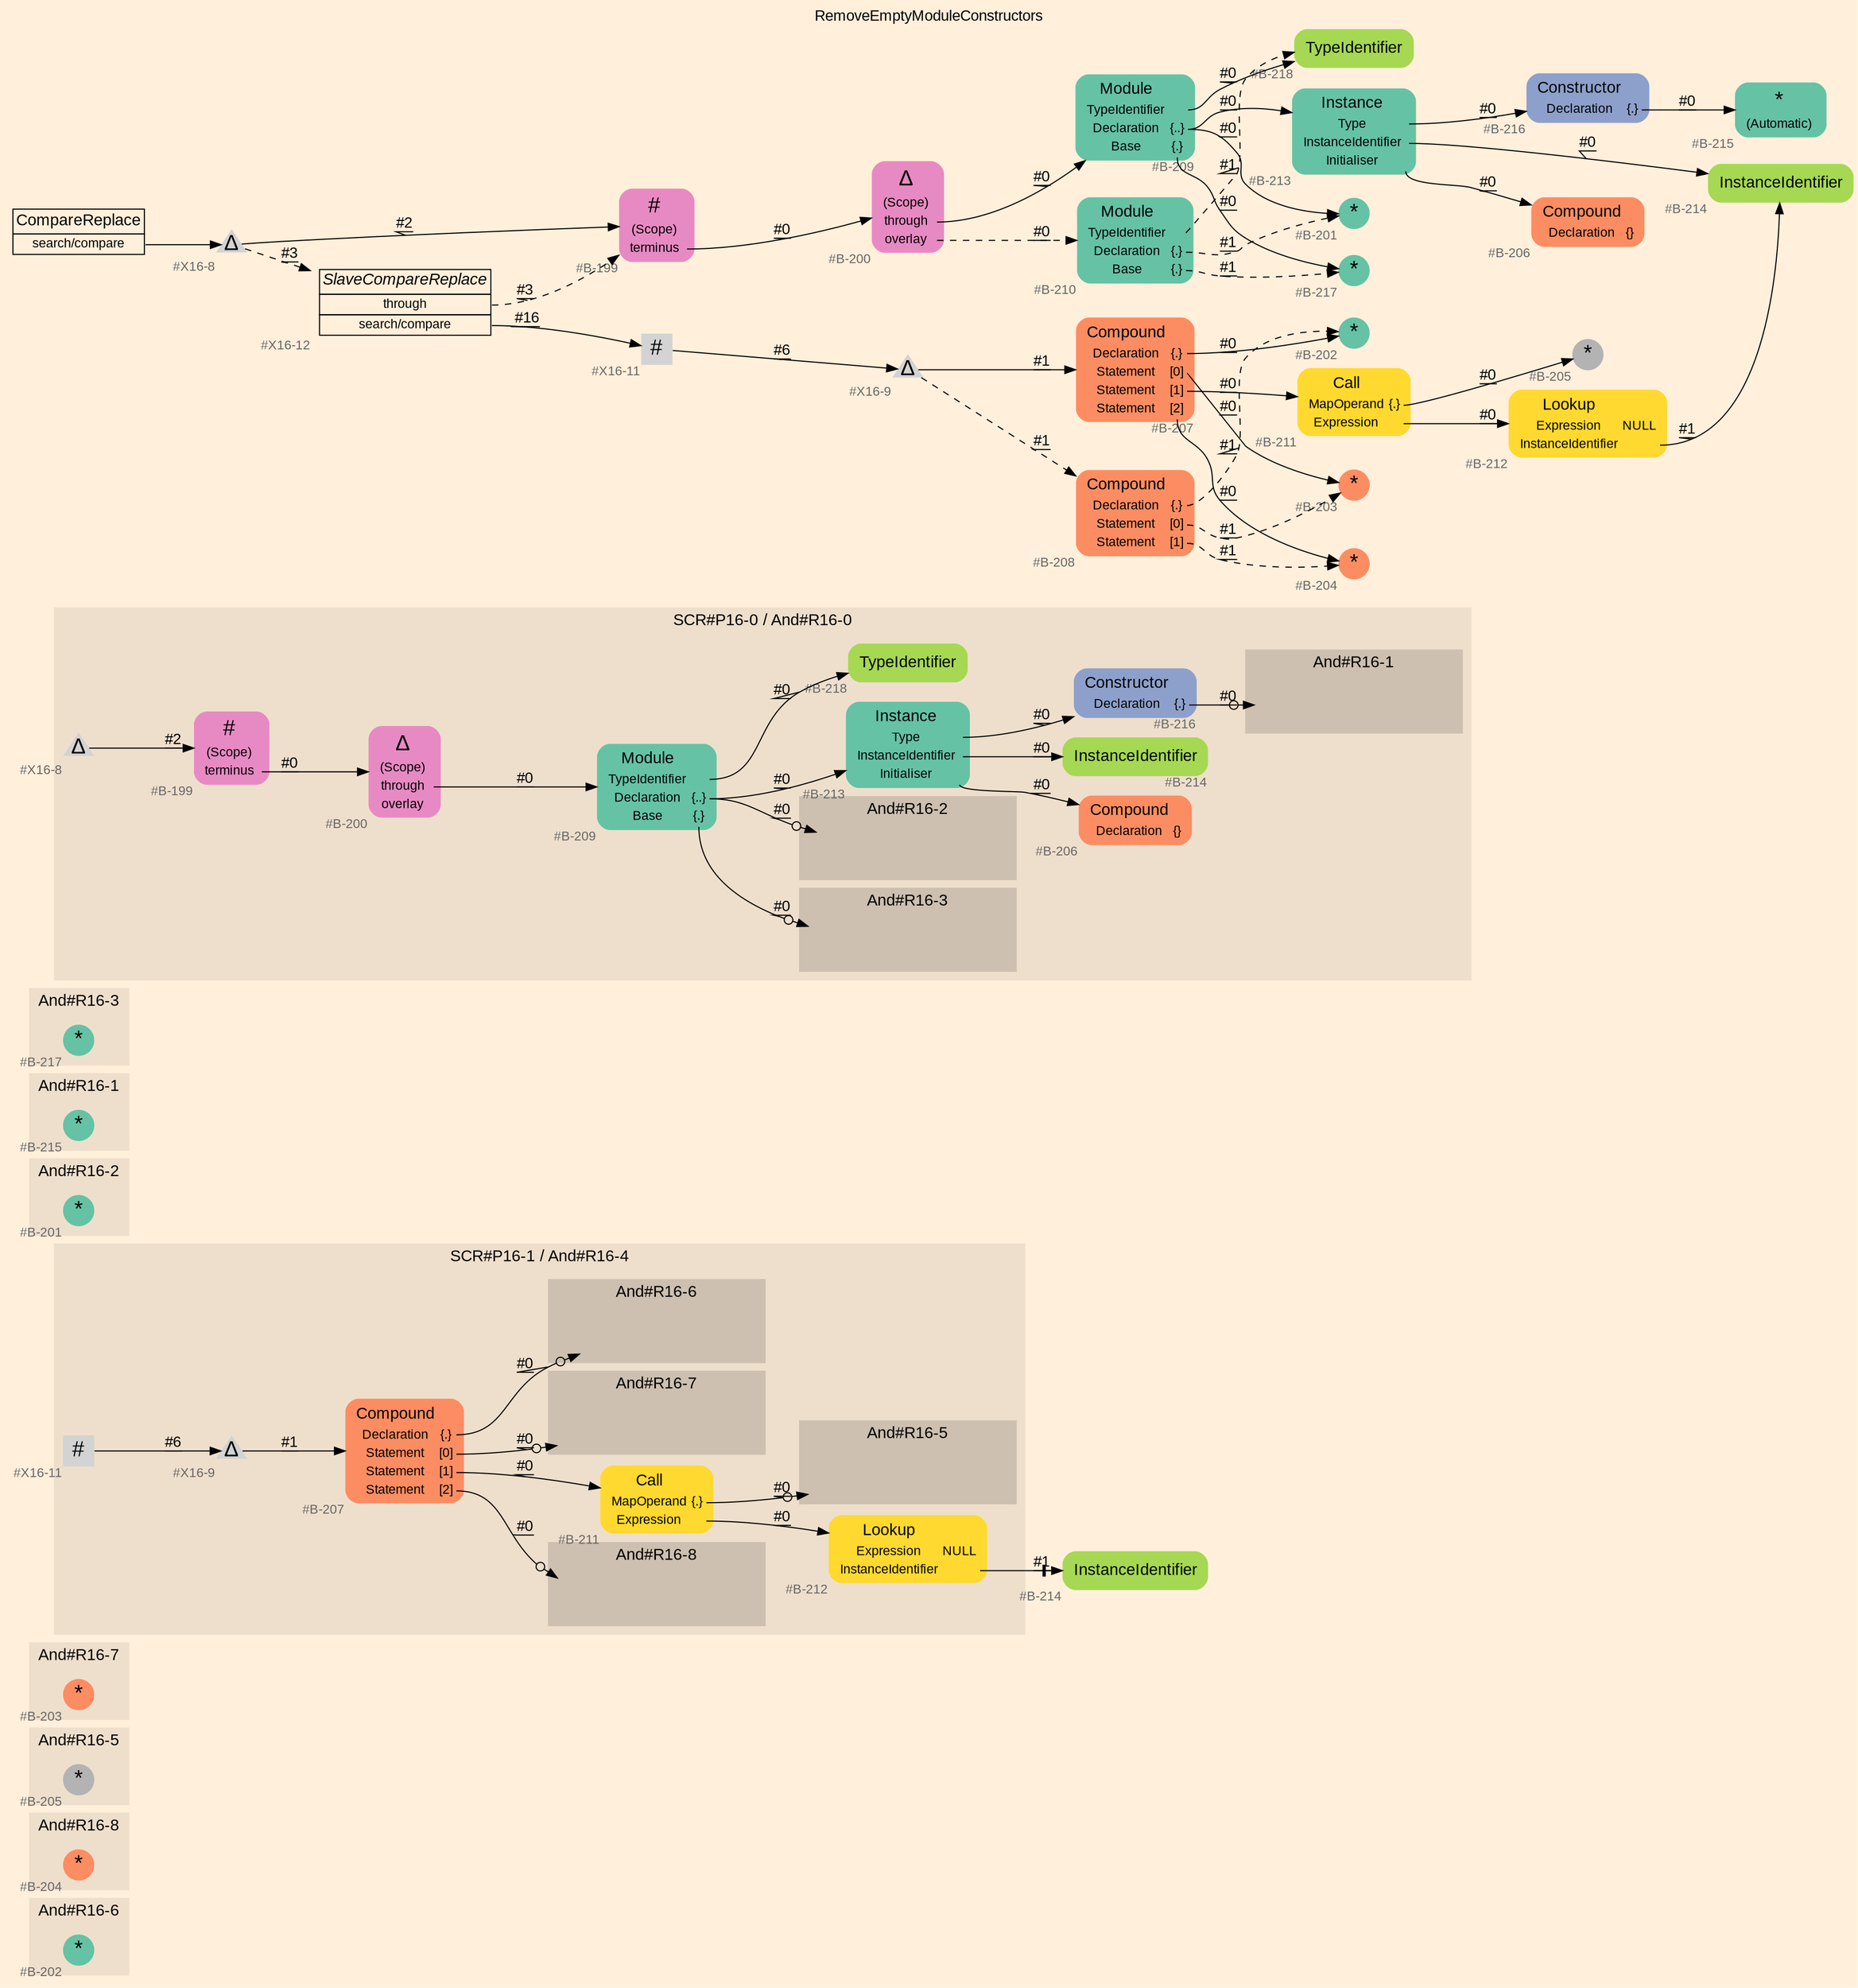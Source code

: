 digraph "RemoveEmptyModuleConstructors" {
label = "RemoveEmptyModuleConstructors"
labelloc = t
graph [
    rankdir = "LR"
    ranksep = 0.3
    bgcolor = antiquewhite1
    color = black
    fontcolor = black
    fontname = "Arial"
];
node [
    fontname = "Arial"
];
edge [
    fontname = "Arial"
];

// -------------------- figure And#R16-6 --------------------
// -------- region And#R16-6 ----------
subgraph "clusterAnd#R16-6" {
    label = "And#R16-6"
    style = "filled"
    color = antiquewhite2
    fontsize = "15"
    // -------- block And#R16-6/#B-202 ----------
    "And#R16-6/#B-202" [
        fillcolor = "/set28/1"
        xlabel = "#B-202"
        fontsize = "12"
        fontcolor = grey40
        shape = "circle"
        label = <<FONT COLOR="black" POINT-SIZE="20">*</FONT>>
        style = "filled"
        penwidth = 0.0
        fixedsize = true
        width = 0.4
        height = 0.4
    ];
    
}


// -------------------- figure And#R16-8 --------------------
// -------- region And#R16-8 ----------
subgraph "clusterAnd#R16-8" {
    label = "And#R16-8"
    style = "filled"
    color = antiquewhite2
    fontsize = "15"
    // -------- block And#R16-8/#B-204 ----------
    "And#R16-8/#B-204" [
        fillcolor = "/set28/2"
        xlabel = "#B-204"
        fontsize = "12"
        fontcolor = grey40
        shape = "circle"
        label = <<FONT COLOR="black" POINT-SIZE="20">*</FONT>>
        style = "filled"
        penwidth = 0.0
        fixedsize = true
        width = 0.4
        height = 0.4
    ];
    
}


// -------------------- figure And#R16-5 --------------------
// -------- region And#R16-5 ----------
subgraph "clusterAnd#R16-5" {
    label = "And#R16-5"
    style = "filled"
    color = antiquewhite2
    fontsize = "15"
    // -------- block And#R16-5/#B-205 ----------
    "And#R16-5/#B-205" [
        fillcolor = "/set28/8"
        xlabel = "#B-205"
        fontsize = "12"
        fontcolor = grey40
        shape = "circle"
        label = <<FONT COLOR="black" POINT-SIZE="20">*</FONT>>
        style = "filled"
        penwidth = 0.0
        fixedsize = true
        width = 0.4
        height = 0.4
    ];
    
}


// -------------------- figure And#R16-7 --------------------
// -------- region And#R16-7 ----------
subgraph "clusterAnd#R16-7" {
    label = "And#R16-7"
    style = "filled"
    color = antiquewhite2
    fontsize = "15"
    // -------- block And#R16-7/#B-203 ----------
    "And#R16-7/#B-203" [
        fillcolor = "/set28/2"
        xlabel = "#B-203"
        fontsize = "12"
        fontcolor = grey40
        shape = "circle"
        label = <<FONT COLOR="black" POINT-SIZE="20">*</FONT>>
        style = "filled"
        penwidth = 0.0
        fixedsize = true
        width = 0.4
        height = 0.4
    ];
    
}


// -------------------- figure And#R16-4 --------------------
// -------- region And#R16-4 ----------
subgraph "clusterAnd#R16-4" {
    label = "SCR#P16-1 / And#R16-4"
    style = "filled"
    color = antiquewhite2
    fontsize = "15"
    // -------- block And#R16-4/#B-212 ----------
    "And#R16-4/#B-212" [
        fillcolor = "/set28/6"
        xlabel = "#B-212"
        fontsize = "12"
        fontcolor = grey40
        shape = "plaintext"
        label = <<TABLE BORDER="0" CELLBORDER="0" CELLSPACING="0">
         <TR><TD><FONT COLOR="black" POINT-SIZE="15">Lookup</FONT></TD></TR>
         <TR><TD><FONT COLOR="black" POINT-SIZE="12">Expression</FONT></TD><TD PORT="port0"><FONT COLOR="black" POINT-SIZE="12">NULL</FONT></TD></TR>
         <TR><TD><FONT COLOR="black" POINT-SIZE="12">InstanceIdentifier</FONT></TD><TD PORT="port1"></TD></TR>
        </TABLE>>
        style = "rounded,filled"
    ];
    
    // -------- block And#R16-4/#X16-11 ----------
    "And#R16-4/#X16-11" [
        xlabel = "#X16-11"
        fontsize = "12"
        fontcolor = grey40
        shape = "square"
        label = <<FONT COLOR="black" POINT-SIZE="20">#</FONT>>
        style = "filled"
        penwidth = 0.0
        fixedsize = true
        width = 0.4
        height = 0.4
    ];
    
    // -------- block And#R16-4/#X16-9 ----------
    "And#R16-4/#X16-9" [
        xlabel = "#X16-9"
        fontsize = "12"
        fontcolor = grey40
        shape = "triangle"
        label = <<FONT COLOR="black" POINT-SIZE="20">Δ</FONT>>
        style = "filled"
        penwidth = 0.0
        fixedsize = true
        width = 0.4
        height = 0.4
    ];
    
    // -------- block And#R16-4/#B-211 ----------
    "And#R16-4/#B-211" [
        fillcolor = "/set28/6"
        xlabel = "#B-211"
        fontsize = "12"
        fontcolor = grey40
        shape = "plaintext"
        label = <<TABLE BORDER="0" CELLBORDER="0" CELLSPACING="0">
         <TR><TD><FONT COLOR="black" POINT-SIZE="15">Call</FONT></TD></TR>
         <TR><TD><FONT COLOR="black" POINT-SIZE="12">MapOperand</FONT></TD><TD PORT="port0"><FONT COLOR="black" POINT-SIZE="12">{.}</FONT></TD></TR>
         <TR><TD><FONT COLOR="black" POINT-SIZE="12">Expression</FONT></TD><TD PORT="port1"></TD></TR>
        </TABLE>>
        style = "rounded,filled"
    ];
    
    // -------- block And#R16-4/#B-207 ----------
    "And#R16-4/#B-207" [
        fillcolor = "/set28/2"
        xlabel = "#B-207"
        fontsize = "12"
        fontcolor = grey40
        shape = "plaintext"
        label = <<TABLE BORDER="0" CELLBORDER="0" CELLSPACING="0">
         <TR><TD><FONT COLOR="black" POINT-SIZE="15">Compound</FONT></TD></TR>
         <TR><TD><FONT COLOR="black" POINT-SIZE="12">Declaration</FONT></TD><TD PORT="port0"><FONT COLOR="black" POINT-SIZE="12">{.}</FONT></TD></TR>
         <TR><TD><FONT COLOR="black" POINT-SIZE="12">Statement</FONT></TD><TD PORT="port1"><FONT COLOR="black" POINT-SIZE="12">[0]</FONT></TD></TR>
         <TR><TD><FONT COLOR="black" POINT-SIZE="12">Statement</FONT></TD><TD PORT="port2"><FONT COLOR="black" POINT-SIZE="12">[1]</FONT></TD></TR>
         <TR><TD><FONT COLOR="black" POINT-SIZE="12">Statement</FONT></TD><TD PORT="port3"><FONT COLOR="black" POINT-SIZE="12">[2]</FONT></TD></TR>
        </TABLE>>
        style = "rounded,filled"
    ];
    
    // -------- region And#R16-4/And#R16-5 ----------
    subgraph "clusterAnd#R16-4/And#R16-5" {
        label = "And#R16-5"
        style = "filled"
        color = antiquewhite3
        fontsize = "15"
        // -------- block And#R16-4/And#R16-5/#B-205 ----------
        "And#R16-4/And#R16-5/#B-205" [
            fillcolor = "/set28/8"
            xlabel = "#B-205"
            fontsize = "12"
            fontcolor = grey40
            shape = "none"
            style = "invisible"
        ];
        
    }
    
    // -------- region And#R16-4/And#R16-6 ----------
    subgraph "clusterAnd#R16-4/And#R16-6" {
        label = "And#R16-6"
        style = "filled"
        color = antiquewhite3
        fontsize = "15"
        // -------- block And#R16-4/And#R16-6/#B-202 ----------
        "And#R16-4/And#R16-6/#B-202" [
            fillcolor = "/set28/1"
            xlabel = "#B-202"
            fontsize = "12"
            fontcolor = grey40
            shape = "none"
            style = "invisible"
        ];
        
    }
    
    // -------- region And#R16-4/And#R16-7 ----------
    subgraph "clusterAnd#R16-4/And#R16-7" {
        label = "And#R16-7"
        style = "filled"
        color = antiquewhite3
        fontsize = "15"
        // -------- block And#R16-4/And#R16-7/#B-203 ----------
        "And#R16-4/And#R16-7/#B-203" [
            fillcolor = "/set28/2"
            xlabel = "#B-203"
            fontsize = "12"
            fontcolor = grey40
            shape = "none"
            style = "invisible"
        ];
        
    }
    
    // -------- region And#R16-4/And#R16-8 ----------
    subgraph "clusterAnd#R16-4/And#R16-8" {
        label = "And#R16-8"
        style = "filled"
        color = antiquewhite3
        fontsize = "15"
        // -------- block And#R16-4/And#R16-8/#B-204 ----------
        "And#R16-4/And#R16-8/#B-204" [
            fillcolor = "/set28/2"
            xlabel = "#B-204"
            fontsize = "12"
            fontcolor = grey40
            shape = "none"
            style = "invisible"
        ];
        
    }
    
}

// -------- block And#R16-4/#B-214 ----------
"And#R16-4/#B-214" [
    fillcolor = "/set28/5"
    xlabel = "#B-214"
    fontsize = "12"
    fontcolor = grey40
    shape = "plaintext"
    label = <<TABLE BORDER="0" CELLBORDER="0" CELLSPACING="0">
     <TR><TD><FONT COLOR="black" POINT-SIZE="15">InstanceIdentifier</FONT></TD></TR>
    </TABLE>>
    style = "rounded,filled"
];

"And#R16-4/#B-212":port1 -> "And#R16-4/#B-214" [
    arrowhead="normalnonetee"
    label = "#1"
    decorate = true
    color = black
    fontcolor = black
];

"And#R16-4/#X16-11" -> "And#R16-4/#X16-9" [
    label = "#6"
    decorate = true
    color = black
    fontcolor = black
];

"And#R16-4/#X16-9" -> "And#R16-4/#B-207" [
    label = "#1"
    decorate = true
    color = black
    fontcolor = black
];

"And#R16-4/#B-211":port0 -> "And#R16-4/And#R16-5/#B-205" [
    arrowhead="normalnoneodot"
    label = "#0"
    decorate = true
    color = black
    fontcolor = black
];

"And#R16-4/#B-211":port1 -> "And#R16-4/#B-212" [
    label = "#0"
    decorate = true
    color = black
    fontcolor = black
];

"And#R16-4/#B-207":port0 -> "And#R16-4/And#R16-6/#B-202" [
    arrowhead="normalnoneodot"
    label = "#0"
    decorate = true
    color = black
    fontcolor = black
];

"And#R16-4/#B-207":port1 -> "And#R16-4/And#R16-7/#B-203" [
    arrowhead="normalnoneodot"
    label = "#0"
    decorate = true
    color = black
    fontcolor = black
];

"And#R16-4/#B-207":port2 -> "And#R16-4/#B-211" [
    label = "#0"
    decorate = true
    color = black
    fontcolor = black
];

"And#R16-4/#B-207":port3 -> "And#R16-4/And#R16-8/#B-204" [
    arrowhead="normalnoneodot"
    label = "#0"
    decorate = true
    color = black
    fontcolor = black
];


// -------------------- figure And#R16-2 --------------------
// -------- region And#R16-2 ----------
subgraph "clusterAnd#R16-2" {
    label = "And#R16-2"
    style = "filled"
    color = antiquewhite2
    fontsize = "15"
    // -------- block And#R16-2/#B-201 ----------
    "And#R16-2/#B-201" [
        fillcolor = "/set28/1"
        xlabel = "#B-201"
        fontsize = "12"
        fontcolor = grey40
        shape = "circle"
        label = <<FONT COLOR="black" POINT-SIZE="20">*</FONT>>
        style = "filled"
        penwidth = 0.0
        fixedsize = true
        width = 0.4
        height = 0.4
    ];
    
}


// -------------------- figure And#R16-1 --------------------
// -------- region And#R16-1 ----------
subgraph "clusterAnd#R16-1" {
    label = "And#R16-1"
    style = "filled"
    color = antiquewhite2
    fontsize = "15"
    // -------- block And#R16-1/#B-215 ----------
    "And#R16-1/#B-215" [
        fillcolor = "/set28/1"
        xlabel = "#B-215"
        fontsize = "12"
        fontcolor = grey40
        shape = "circle"
        label = <<FONT COLOR="black" POINT-SIZE="20">*</FONT>>
        style = "filled"
        penwidth = 0.0
        fixedsize = true
        width = 0.4
        height = 0.4
    ];
    
}


// -------------------- figure And#R16-3 --------------------
// -------- region And#R16-3 ----------
subgraph "clusterAnd#R16-3" {
    label = "And#R16-3"
    style = "filled"
    color = antiquewhite2
    fontsize = "15"
    // -------- block And#R16-3/#B-217 ----------
    "And#R16-3/#B-217" [
        fillcolor = "/set28/1"
        xlabel = "#B-217"
        fontsize = "12"
        fontcolor = grey40
        shape = "circle"
        label = <<FONT COLOR="black" POINT-SIZE="20">*</FONT>>
        style = "filled"
        penwidth = 0.0
        fixedsize = true
        width = 0.4
        height = 0.4
    ];
    
}


// -------------------- figure And#R16-0 --------------------
// -------- region And#R16-0 ----------
subgraph "clusterAnd#R16-0" {
    label = "SCR#P16-0 / And#R16-0"
    style = "filled"
    color = antiquewhite2
    fontsize = "15"
    // -------- block And#R16-0/#B-214 ----------
    "And#R16-0/#B-214" [
        fillcolor = "/set28/5"
        xlabel = "#B-214"
        fontsize = "12"
        fontcolor = grey40
        shape = "plaintext"
        label = <<TABLE BORDER="0" CELLBORDER="0" CELLSPACING="0">
         <TR><TD><FONT COLOR="black" POINT-SIZE="15">InstanceIdentifier</FONT></TD></TR>
        </TABLE>>
        style = "rounded,filled"
    ];
    
    // -------- block And#R16-0/#B-213 ----------
    "And#R16-0/#B-213" [
        fillcolor = "/set28/1"
        xlabel = "#B-213"
        fontsize = "12"
        fontcolor = grey40
        shape = "plaintext"
        label = <<TABLE BORDER="0" CELLBORDER="0" CELLSPACING="0">
         <TR><TD><FONT COLOR="black" POINT-SIZE="15">Instance</FONT></TD></TR>
         <TR><TD><FONT COLOR="black" POINT-SIZE="12">Type</FONT></TD><TD PORT="port0"></TD></TR>
         <TR><TD><FONT COLOR="black" POINT-SIZE="12">InstanceIdentifier</FONT></TD><TD PORT="port1"></TD></TR>
         <TR><TD><FONT COLOR="black" POINT-SIZE="12">Initialiser</FONT></TD><TD PORT="port2"></TD></TR>
        </TABLE>>
        style = "rounded,filled"
    ];
    
    // -------- block And#R16-0/#B-199 ----------
    "And#R16-0/#B-199" [
        fillcolor = "/set28/4"
        xlabel = "#B-199"
        fontsize = "12"
        fontcolor = grey40
        shape = "plaintext"
        label = <<TABLE BORDER="0" CELLBORDER="0" CELLSPACING="0">
         <TR><TD><FONT COLOR="black" POINT-SIZE="20">#</FONT></TD></TR>
         <TR><TD><FONT COLOR="black" POINT-SIZE="12">(Scope)</FONT></TD><TD PORT="port0"></TD></TR>
         <TR><TD><FONT COLOR="black" POINT-SIZE="12">terminus</FONT></TD><TD PORT="port1"></TD></TR>
        </TABLE>>
        style = "rounded,filled"
    ];
    
    // -------- block And#R16-0/#B-206 ----------
    "And#R16-0/#B-206" [
        fillcolor = "/set28/2"
        xlabel = "#B-206"
        fontsize = "12"
        fontcolor = grey40
        shape = "plaintext"
        label = <<TABLE BORDER="0" CELLBORDER="0" CELLSPACING="0">
         <TR><TD><FONT COLOR="black" POINT-SIZE="15">Compound</FONT></TD></TR>
         <TR><TD><FONT COLOR="black" POINT-SIZE="12">Declaration</FONT></TD><TD PORT="port0"><FONT COLOR="black" POINT-SIZE="12">{}</FONT></TD></TR>
        </TABLE>>
        style = "rounded,filled"
    ];
    
    // -------- block And#R16-0/#X16-8 ----------
    "And#R16-0/#X16-8" [
        xlabel = "#X16-8"
        fontsize = "12"
        fontcolor = grey40
        shape = "triangle"
        label = <<FONT COLOR="black" POINT-SIZE="20">Δ</FONT>>
        style = "filled"
        penwidth = 0.0
        fixedsize = true
        width = 0.4
        height = 0.4
    ];
    
    // -------- block And#R16-0/#B-216 ----------
    "And#R16-0/#B-216" [
        fillcolor = "/set28/3"
        xlabel = "#B-216"
        fontsize = "12"
        fontcolor = grey40
        shape = "plaintext"
        label = <<TABLE BORDER="0" CELLBORDER="0" CELLSPACING="0">
         <TR><TD><FONT COLOR="black" POINT-SIZE="15">Constructor</FONT></TD></TR>
         <TR><TD><FONT COLOR="black" POINT-SIZE="12">Declaration</FONT></TD><TD PORT="port0"><FONT COLOR="black" POINT-SIZE="12">{.}</FONT></TD></TR>
        </TABLE>>
        style = "rounded,filled"
    ];
    
    // -------- block And#R16-0/#B-218 ----------
    "And#R16-0/#B-218" [
        fillcolor = "/set28/5"
        xlabel = "#B-218"
        fontsize = "12"
        fontcolor = grey40
        shape = "plaintext"
        label = <<TABLE BORDER="0" CELLBORDER="0" CELLSPACING="0">
         <TR><TD><FONT COLOR="black" POINT-SIZE="15">TypeIdentifier</FONT></TD></TR>
        </TABLE>>
        style = "rounded,filled"
    ];
    
    // -------- block And#R16-0/#B-209 ----------
    "And#R16-0/#B-209" [
        fillcolor = "/set28/1"
        xlabel = "#B-209"
        fontsize = "12"
        fontcolor = grey40
        shape = "plaintext"
        label = <<TABLE BORDER="0" CELLBORDER="0" CELLSPACING="0">
         <TR><TD><FONT COLOR="black" POINT-SIZE="15">Module</FONT></TD></TR>
         <TR><TD><FONT COLOR="black" POINT-SIZE="12">TypeIdentifier</FONT></TD><TD PORT="port0"></TD></TR>
         <TR><TD><FONT COLOR="black" POINT-SIZE="12">Declaration</FONT></TD><TD PORT="port1"><FONT COLOR="black" POINT-SIZE="12">{..}</FONT></TD></TR>
         <TR><TD><FONT COLOR="black" POINT-SIZE="12">Base</FONT></TD><TD PORT="port2"><FONT COLOR="black" POINT-SIZE="12">{.}</FONT></TD></TR>
        </TABLE>>
        style = "rounded,filled"
    ];
    
    // -------- block And#R16-0/#B-200 ----------
    "And#R16-0/#B-200" [
        fillcolor = "/set28/4"
        xlabel = "#B-200"
        fontsize = "12"
        fontcolor = grey40
        shape = "plaintext"
        label = <<TABLE BORDER="0" CELLBORDER="0" CELLSPACING="0">
         <TR><TD><FONT COLOR="black" POINT-SIZE="20">Δ</FONT></TD></TR>
         <TR><TD><FONT COLOR="black" POINT-SIZE="12">(Scope)</FONT></TD><TD PORT="port0"></TD></TR>
         <TR><TD><FONT COLOR="black" POINT-SIZE="12">through</FONT></TD><TD PORT="port1"></TD></TR>
         <TR><TD><FONT COLOR="black" POINT-SIZE="12">overlay</FONT></TD><TD PORT="port2"></TD></TR>
        </TABLE>>
        style = "rounded,filled"
    ];
    
    // -------- region And#R16-0/And#R16-1 ----------
    subgraph "clusterAnd#R16-0/And#R16-1" {
        label = "And#R16-1"
        style = "filled"
        color = antiquewhite3
        fontsize = "15"
        // -------- block And#R16-0/And#R16-1/#B-215 ----------
        "And#R16-0/And#R16-1/#B-215" [
            fillcolor = "/set28/1"
            xlabel = "#B-215"
            fontsize = "12"
            fontcolor = grey40
            shape = "none"
            style = "invisible"
        ];
        
    }
    
    // -------- region And#R16-0/And#R16-2 ----------
    subgraph "clusterAnd#R16-0/And#R16-2" {
        label = "And#R16-2"
        style = "filled"
        color = antiquewhite3
        fontsize = "15"
        // -------- block And#R16-0/And#R16-2/#B-201 ----------
        "And#R16-0/And#R16-2/#B-201" [
            fillcolor = "/set28/1"
            xlabel = "#B-201"
            fontsize = "12"
            fontcolor = grey40
            shape = "none"
            style = "invisible"
        ];
        
    }
    
    // -------- region And#R16-0/And#R16-3 ----------
    subgraph "clusterAnd#R16-0/And#R16-3" {
        label = "And#R16-3"
        style = "filled"
        color = antiquewhite3
        fontsize = "15"
        // -------- block And#R16-0/And#R16-3/#B-217 ----------
        "And#R16-0/And#R16-3/#B-217" [
            fillcolor = "/set28/1"
            xlabel = "#B-217"
            fontsize = "12"
            fontcolor = grey40
            shape = "none"
            style = "invisible"
        ];
        
    }
    
}

"And#R16-0/#B-213":port0 -> "And#R16-0/#B-216" [
    label = "#0"
    decorate = true
    color = black
    fontcolor = black
];

"And#R16-0/#B-213":port1 -> "And#R16-0/#B-214" [
    label = "#0"
    decorate = true
    color = black
    fontcolor = black
];

"And#R16-0/#B-213":port2 -> "And#R16-0/#B-206" [
    label = "#0"
    decorate = true
    color = black
    fontcolor = black
];

"And#R16-0/#B-199":port1 -> "And#R16-0/#B-200" [
    label = "#0"
    decorate = true
    color = black
    fontcolor = black
];

"And#R16-0/#X16-8" -> "And#R16-0/#B-199" [
    label = "#2"
    decorate = true
    color = black
    fontcolor = black
];

"And#R16-0/#B-216":port0 -> "And#R16-0/And#R16-1/#B-215" [
    arrowhead="normalnoneodot"
    label = "#0"
    decorate = true
    color = black
    fontcolor = black
];

"And#R16-0/#B-209":port0 -> "And#R16-0/#B-218" [
    label = "#0"
    decorate = true
    color = black
    fontcolor = black
];

"And#R16-0/#B-209":port1 -> "And#R16-0/#B-213" [
    label = "#0"
    decorate = true
    color = black
    fontcolor = black
];

"And#R16-0/#B-209":port1 -> "And#R16-0/And#R16-2/#B-201" [
    arrowhead="normalnoneodot"
    label = "#0"
    decorate = true
    color = black
    fontcolor = black
];

"And#R16-0/#B-209":port2 -> "And#R16-0/And#R16-3/#B-217" [
    arrowhead="normalnoneodot"
    label = "#0"
    decorate = true
    color = black
    fontcolor = black
];

"And#R16-0/#B-200":port1 -> "And#R16-0/#B-209" [
    label = "#0"
    decorate = true
    color = black
    fontcolor = black
];


// -------------------- transformation figure --------------------
// -------- block CR#X16-10 ----------
"CR#X16-10" [
    fillcolor = antiquewhite1
    fontsize = "12"
    fontcolor = grey40
    shape = "plaintext"
    label = <<TABLE BORDER="0" CELLBORDER="1" CELLSPACING="0">
     <TR><TD><FONT COLOR="black" POINT-SIZE="15">CompareReplace</FONT></TD></TR>
     <TR><TD PORT="port0"><FONT COLOR="black" POINT-SIZE="12">search/compare</FONT></TD></TR>
    </TABLE>>
    style = "filled"
    color = black
];

// -------- block #X16-8 ----------
"#X16-8" [
    xlabel = "#X16-8"
    fontsize = "12"
    fontcolor = grey40
    shape = "triangle"
    label = <<FONT COLOR="black" POINT-SIZE="20">Δ</FONT>>
    style = "filled"
    penwidth = 0.0
    fixedsize = true
    width = 0.4
    height = 0.4
];

// -------- block #B-199 ----------
"#B-199" [
    fillcolor = "/set28/4"
    xlabel = "#B-199"
    fontsize = "12"
    fontcolor = grey40
    shape = "plaintext"
    label = <<TABLE BORDER="0" CELLBORDER="0" CELLSPACING="0">
     <TR><TD><FONT COLOR="black" POINT-SIZE="20">#</FONT></TD></TR>
     <TR><TD><FONT COLOR="black" POINT-SIZE="12">(Scope)</FONT></TD><TD PORT="port0"></TD></TR>
     <TR><TD><FONT COLOR="black" POINT-SIZE="12">terminus</FONT></TD><TD PORT="port1"></TD></TR>
    </TABLE>>
    style = "rounded,filled"
];

// -------- block #B-200 ----------
"#B-200" [
    fillcolor = "/set28/4"
    xlabel = "#B-200"
    fontsize = "12"
    fontcolor = grey40
    shape = "plaintext"
    label = <<TABLE BORDER="0" CELLBORDER="0" CELLSPACING="0">
     <TR><TD><FONT COLOR="black" POINT-SIZE="20">Δ</FONT></TD></TR>
     <TR><TD><FONT COLOR="black" POINT-SIZE="12">(Scope)</FONT></TD><TD PORT="port0"></TD></TR>
     <TR><TD><FONT COLOR="black" POINT-SIZE="12">through</FONT></TD><TD PORT="port1"></TD></TR>
     <TR><TD><FONT COLOR="black" POINT-SIZE="12">overlay</FONT></TD><TD PORT="port2"></TD></TR>
    </TABLE>>
    style = "rounded,filled"
];

// -------- block #B-209 ----------
"#B-209" [
    fillcolor = "/set28/1"
    xlabel = "#B-209"
    fontsize = "12"
    fontcolor = grey40
    shape = "plaintext"
    label = <<TABLE BORDER="0" CELLBORDER="0" CELLSPACING="0">
     <TR><TD><FONT COLOR="black" POINT-SIZE="15">Module</FONT></TD></TR>
     <TR><TD><FONT COLOR="black" POINT-SIZE="12">TypeIdentifier</FONT></TD><TD PORT="port0"></TD></TR>
     <TR><TD><FONT COLOR="black" POINT-SIZE="12">Declaration</FONT></TD><TD PORT="port1"><FONT COLOR="black" POINT-SIZE="12">{..}</FONT></TD></TR>
     <TR><TD><FONT COLOR="black" POINT-SIZE="12">Base</FONT></TD><TD PORT="port2"><FONT COLOR="black" POINT-SIZE="12">{.}</FONT></TD></TR>
    </TABLE>>
    style = "rounded,filled"
];

// -------- block #B-218 ----------
"#B-218" [
    fillcolor = "/set28/5"
    xlabel = "#B-218"
    fontsize = "12"
    fontcolor = grey40
    shape = "plaintext"
    label = <<TABLE BORDER="0" CELLBORDER="0" CELLSPACING="0">
     <TR><TD><FONT COLOR="black" POINT-SIZE="15">TypeIdentifier</FONT></TD></TR>
    </TABLE>>
    style = "rounded,filled"
];

// -------- block #B-213 ----------
"#B-213" [
    fillcolor = "/set28/1"
    xlabel = "#B-213"
    fontsize = "12"
    fontcolor = grey40
    shape = "plaintext"
    label = <<TABLE BORDER="0" CELLBORDER="0" CELLSPACING="0">
     <TR><TD><FONT COLOR="black" POINT-SIZE="15">Instance</FONT></TD></TR>
     <TR><TD><FONT COLOR="black" POINT-SIZE="12">Type</FONT></TD><TD PORT="port0"></TD></TR>
     <TR><TD><FONT COLOR="black" POINT-SIZE="12">InstanceIdentifier</FONT></TD><TD PORT="port1"></TD></TR>
     <TR><TD><FONT COLOR="black" POINT-SIZE="12">Initialiser</FONT></TD><TD PORT="port2"></TD></TR>
    </TABLE>>
    style = "rounded,filled"
];

// -------- block #B-216 ----------
"#B-216" [
    fillcolor = "/set28/3"
    xlabel = "#B-216"
    fontsize = "12"
    fontcolor = grey40
    shape = "plaintext"
    label = <<TABLE BORDER="0" CELLBORDER="0" CELLSPACING="0">
     <TR><TD><FONT COLOR="black" POINT-SIZE="15">Constructor</FONT></TD></TR>
     <TR><TD><FONT COLOR="black" POINT-SIZE="12">Declaration</FONT></TD><TD PORT="port0"><FONT COLOR="black" POINT-SIZE="12">{.}</FONT></TD></TR>
    </TABLE>>
    style = "rounded,filled"
];

// -------- block #B-215 ----------
"#B-215" [
    fillcolor = "/set28/1"
    xlabel = "#B-215"
    fontsize = "12"
    fontcolor = grey40
    shape = "plaintext"
    label = <<TABLE BORDER="0" CELLBORDER="0" CELLSPACING="0">
     <TR><TD><FONT COLOR="black" POINT-SIZE="20">*</FONT></TD></TR>
     <TR><TD><FONT COLOR="black" POINT-SIZE="12">(Automatic)</FONT></TD><TD PORT="port0"></TD></TR>
    </TABLE>>
    style = "rounded,filled"
];

// -------- block #B-214 ----------
"#B-214" [
    fillcolor = "/set28/5"
    xlabel = "#B-214"
    fontsize = "12"
    fontcolor = grey40
    shape = "plaintext"
    label = <<TABLE BORDER="0" CELLBORDER="0" CELLSPACING="0">
     <TR><TD><FONT COLOR="black" POINT-SIZE="15">InstanceIdentifier</FONT></TD></TR>
    </TABLE>>
    style = "rounded,filled"
];

// -------- block #B-206 ----------
"#B-206" [
    fillcolor = "/set28/2"
    xlabel = "#B-206"
    fontsize = "12"
    fontcolor = grey40
    shape = "plaintext"
    label = <<TABLE BORDER="0" CELLBORDER="0" CELLSPACING="0">
     <TR><TD><FONT COLOR="black" POINT-SIZE="15">Compound</FONT></TD></TR>
     <TR><TD><FONT COLOR="black" POINT-SIZE="12">Declaration</FONT></TD><TD PORT="port0"><FONT COLOR="black" POINT-SIZE="12">{}</FONT></TD></TR>
    </TABLE>>
    style = "rounded,filled"
];

// -------- block #B-201 ----------
"#B-201" [
    fillcolor = "/set28/1"
    xlabel = "#B-201"
    fontsize = "12"
    fontcolor = grey40
    shape = "circle"
    label = <<FONT COLOR="black" POINT-SIZE="20">*</FONT>>
    style = "filled"
    penwidth = 0.0
    fixedsize = true
    width = 0.4
    height = 0.4
];

// -------- block #B-217 ----------
"#B-217" [
    fillcolor = "/set28/1"
    xlabel = "#B-217"
    fontsize = "12"
    fontcolor = grey40
    shape = "circle"
    label = <<FONT COLOR="black" POINT-SIZE="20">*</FONT>>
    style = "filled"
    penwidth = 0.0
    fixedsize = true
    width = 0.4
    height = 0.4
];

// -------- block #B-210 ----------
"#B-210" [
    fillcolor = "/set28/1"
    xlabel = "#B-210"
    fontsize = "12"
    fontcolor = grey40
    shape = "plaintext"
    label = <<TABLE BORDER="0" CELLBORDER="0" CELLSPACING="0">
     <TR><TD><FONT COLOR="black" POINT-SIZE="15">Module</FONT></TD></TR>
     <TR><TD><FONT COLOR="black" POINT-SIZE="12">TypeIdentifier</FONT></TD><TD PORT="port0"></TD></TR>
     <TR><TD><FONT COLOR="black" POINT-SIZE="12">Declaration</FONT></TD><TD PORT="port1"><FONT COLOR="black" POINT-SIZE="12">{.}</FONT></TD></TR>
     <TR><TD><FONT COLOR="black" POINT-SIZE="12">Base</FONT></TD><TD PORT="port2"><FONT COLOR="black" POINT-SIZE="12">{.}</FONT></TD></TR>
    </TABLE>>
    style = "rounded,filled"
];

// -------- block #X16-12 ----------
"#X16-12" [
    fillcolor = antiquewhite1
    xlabel = "#X16-12"
    fontsize = "12"
    fontcolor = grey40
    shape = "plaintext"
    label = <<TABLE BORDER="0" CELLBORDER="1" CELLSPACING="0">
     <TR><TD><FONT COLOR="black" POINT-SIZE="15"><I>SlaveCompareReplace</I></FONT></TD></TR>
     <TR><TD PORT="port0"><FONT COLOR="black" POINT-SIZE="12">through</FONT></TD></TR>
     <TR><TD PORT="port1"><FONT COLOR="black" POINT-SIZE="12">search/compare</FONT></TD></TR>
    </TABLE>>
    style = "filled"
    color = black
];

// -------- block #X16-11 ----------
"#X16-11" [
    xlabel = "#X16-11"
    fontsize = "12"
    fontcolor = grey40
    shape = "square"
    label = <<FONT COLOR="black" POINT-SIZE="20">#</FONT>>
    style = "filled"
    penwidth = 0.0
    fixedsize = true
    width = 0.4
    height = 0.4
];

// -------- block #X16-9 ----------
"#X16-9" [
    xlabel = "#X16-9"
    fontsize = "12"
    fontcolor = grey40
    shape = "triangle"
    label = <<FONT COLOR="black" POINT-SIZE="20">Δ</FONT>>
    style = "filled"
    penwidth = 0.0
    fixedsize = true
    width = 0.4
    height = 0.4
];

// -------- block #B-207 ----------
"#B-207" [
    fillcolor = "/set28/2"
    xlabel = "#B-207"
    fontsize = "12"
    fontcolor = grey40
    shape = "plaintext"
    label = <<TABLE BORDER="0" CELLBORDER="0" CELLSPACING="0">
     <TR><TD><FONT COLOR="black" POINT-SIZE="15">Compound</FONT></TD></TR>
     <TR><TD><FONT COLOR="black" POINT-SIZE="12">Declaration</FONT></TD><TD PORT="port0"><FONT COLOR="black" POINT-SIZE="12">{.}</FONT></TD></TR>
     <TR><TD><FONT COLOR="black" POINT-SIZE="12">Statement</FONT></TD><TD PORT="port1"><FONT COLOR="black" POINT-SIZE="12">[0]</FONT></TD></TR>
     <TR><TD><FONT COLOR="black" POINT-SIZE="12">Statement</FONT></TD><TD PORT="port2"><FONT COLOR="black" POINT-SIZE="12">[1]</FONT></TD></TR>
     <TR><TD><FONT COLOR="black" POINT-SIZE="12">Statement</FONT></TD><TD PORT="port3"><FONT COLOR="black" POINT-SIZE="12">[2]</FONT></TD></TR>
    </TABLE>>
    style = "rounded,filled"
];

// -------- block #B-202 ----------
"#B-202" [
    fillcolor = "/set28/1"
    xlabel = "#B-202"
    fontsize = "12"
    fontcolor = grey40
    shape = "circle"
    label = <<FONT COLOR="black" POINT-SIZE="20">*</FONT>>
    style = "filled"
    penwidth = 0.0
    fixedsize = true
    width = 0.4
    height = 0.4
];

// -------- block #B-203 ----------
"#B-203" [
    fillcolor = "/set28/2"
    xlabel = "#B-203"
    fontsize = "12"
    fontcolor = grey40
    shape = "circle"
    label = <<FONT COLOR="black" POINT-SIZE="20">*</FONT>>
    style = "filled"
    penwidth = 0.0
    fixedsize = true
    width = 0.4
    height = 0.4
];

// -------- block #B-211 ----------
"#B-211" [
    fillcolor = "/set28/6"
    xlabel = "#B-211"
    fontsize = "12"
    fontcolor = grey40
    shape = "plaintext"
    label = <<TABLE BORDER="0" CELLBORDER="0" CELLSPACING="0">
     <TR><TD><FONT COLOR="black" POINT-SIZE="15">Call</FONT></TD></TR>
     <TR><TD><FONT COLOR="black" POINT-SIZE="12">MapOperand</FONT></TD><TD PORT="port0"><FONT COLOR="black" POINT-SIZE="12">{.}</FONT></TD></TR>
     <TR><TD><FONT COLOR="black" POINT-SIZE="12">Expression</FONT></TD><TD PORT="port1"></TD></TR>
    </TABLE>>
    style = "rounded,filled"
];

// -------- block #B-205 ----------
"#B-205" [
    fillcolor = "/set28/8"
    xlabel = "#B-205"
    fontsize = "12"
    fontcolor = grey40
    shape = "circle"
    label = <<FONT COLOR="black" POINT-SIZE="20">*</FONT>>
    style = "filled"
    penwidth = 0.0
    fixedsize = true
    width = 0.4
    height = 0.4
];

// -------- block #B-212 ----------
"#B-212" [
    fillcolor = "/set28/6"
    xlabel = "#B-212"
    fontsize = "12"
    fontcolor = grey40
    shape = "plaintext"
    label = <<TABLE BORDER="0" CELLBORDER="0" CELLSPACING="0">
     <TR><TD><FONT COLOR="black" POINT-SIZE="15">Lookup</FONT></TD></TR>
     <TR><TD><FONT COLOR="black" POINT-SIZE="12">Expression</FONT></TD><TD PORT="port0"><FONT COLOR="black" POINT-SIZE="12">NULL</FONT></TD></TR>
     <TR><TD><FONT COLOR="black" POINT-SIZE="12">InstanceIdentifier</FONT></TD><TD PORT="port1"></TD></TR>
    </TABLE>>
    style = "rounded,filled"
];

// -------- block #B-204 ----------
"#B-204" [
    fillcolor = "/set28/2"
    xlabel = "#B-204"
    fontsize = "12"
    fontcolor = grey40
    shape = "circle"
    label = <<FONT COLOR="black" POINT-SIZE="20">*</FONT>>
    style = "filled"
    penwidth = 0.0
    fixedsize = true
    width = 0.4
    height = 0.4
];

// -------- block #B-208 ----------
"#B-208" [
    fillcolor = "/set28/2"
    xlabel = "#B-208"
    fontsize = "12"
    fontcolor = grey40
    shape = "plaintext"
    label = <<TABLE BORDER="0" CELLBORDER="0" CELLSPACING="0">
     <TR><TD><FONT COLOR="black" POINT-SIZE="15">Compound</FONT></TD></TR>
     <TR><TD><FONT COLOR="black" POINT-SIZE="12">Declaration</FONT></TD><TD PORT="port0"><FONT COLOR="black" POINT-SIZE="12">{.}</FONT></TD></TR>
     <TR><TD><FONT COLOR="black" POINT-SIZE="12">Statement</FONT></TD><TD PORT="port1"><FONT COLOR="black" POINT-SIZE="12">[0]</FONT></TD></TR>
     <TR><TD><FONT COLOR="black" POINT-SIZE="12">Statement</FONT></TD><TD PORT="port2"><FONT COLOR="black" POINT-SIZE="12">[1]</FONT></TD></TR>
    </TABLE>>
    style = "rounded,filled"
];

"CR#X16-10":port0 -> "#X16-8" [
    label = ""
    decorate = true
    color = black
    fontcolor = black
];

"#X16-8" -> "#B-199" [
    label = "#2"
    decorate = true
    color = black
    fontcolor = black
];

"#X16-8" -> "#X16-12" [
    style="dashed"
    label = "#3"
    decorate = true
    color = black
    fontcolor = black
];

"#B-199":port1 -> "#B-200" [
    label = "#0"
    decorate = true
    color = black
    fontcolor = black
];

"#B-200":port1 -> "#B-209" [
    label = "#0"
    decorate = true
    color = black
    fontcolor = black
];

"#B-200":port2 -> "#B-210" [
    style="dashed"
    label = "#0"
    decorate = true
    color = black
    fontcolor = black
];

"#B-209":port0 -> "#B-218" [
    label = "#0"
    decorate = true
    color = black
    fontcolor = black
];

"#B-209":port1 -> "#B-213" [
    label = "#0"
    decorate = true
    color = black
    fontcolor = black
];

"#B-209":port1 -> "#B-201" [
    label = "#0"
    decorate = true
    color = black
    fontcolor = black
];

"#B-209":port2 -> "#B-217" [
    label = "#0"
    decorate = true
    color = black
    fontcolor = black
];

"#B-213":port0 -> "#B-216" [
    label = "#0"
    decorate = true
    color = black
    fontcolor = black
];

"#B-213":port1 -> "#B-214" [
    label = "#0"
    decorate = true
    color = black
    fontcolor = black
];

"#B-213":port2 -> "#B-206" [
    label = "#0"
    decorate = true
    color = black
    fontcolor = black
];

"#B-216":port0 -> "#B-215" [
    label = "#0"
    decorate = true
    color = black
    fontcolor = black
];

"#B-210":port0 -> "#B-218" [
    style="dashed"
    label = "#1"
    decorate = true
    color = black
    fontcolor = black
];

"#B-210":port1 -> "#B-201" [
    style="dashed"
    label = "#1"
    decorate = true
    color = black
    fontcolor = black
];

"#B-210":port2 -> "#B-217" [
    style="dashed"
    label = "#1"
    decorate = true
    color = black
    fontcolor = black
];

"#X16-12":port0 -> "#B-199" [
    style="dashed"
    label = "#3"
    decorate = true
    color = black
    fontcolor = black
];

"#X16-12":port1 -> "#X16-11" [
    label = " #16"
    decorate = true
    color = black
    fontcolor = black
];

"#X16-11" -> "#X16-9" [
    label = "#6"
    decorate = true
    color = black
    fontcolor = black
];

"#X16-9" -> "#B-207" [
    label = "#1"
    decorate = true
    color = black
    fontcolor = black
];

"#X16-9" -> "#B-208" [
    style="dashed"
    label = "#1"
    decorate = true
    color = black
    fontcolor = black
];

"#B-207":port0 -> "#B-202" [
    label = "#0"
    decorate = true
    color = black
    fontcolor = black
];

"#B-207":port1 -> "#B-203" [
    label = "#0"
    decorate = true
    color = black
    fontcolor = black
];

"#B-207":port2 -> "#B-211" [
    label = "#0"
    decorate = true
    color = black
    fontcolor = black
];

"#B-207":port3 -> "#B-204" [
    label = "#0"
    decorate = true
    color = black
    fontcolor = black
];

"#B-211":port0 -> "#B-205" [
    label = "#0"
    decorate = true
    color = black
    fontcolor = black
];

"#B-211":port1 -> "#B-212" [
    label = "#0"
    decorate = true
    color = black
    fontcolor = black
];

"#B-212":port1 -> "#B-214" [
    label = "#1"
    decorate = true
    color = black
    fontcolor = black
];

"#B-208":port0 -> "#B-202" [
    style="dashed"
    label = "#1"
    decorate = true
    color = black
    fontcolor = black
];

"#B-208":port1 -> "#B-203" [
    style="dashed"
    label = "#1"
    decorate = true
    color = black
    fontcolor = black
];

"#B-208":port2 -> "#B-204" [
    style="dashed"
    label = "#1"
    decorate = true
    color = black
    fontcolor = black
];


}
